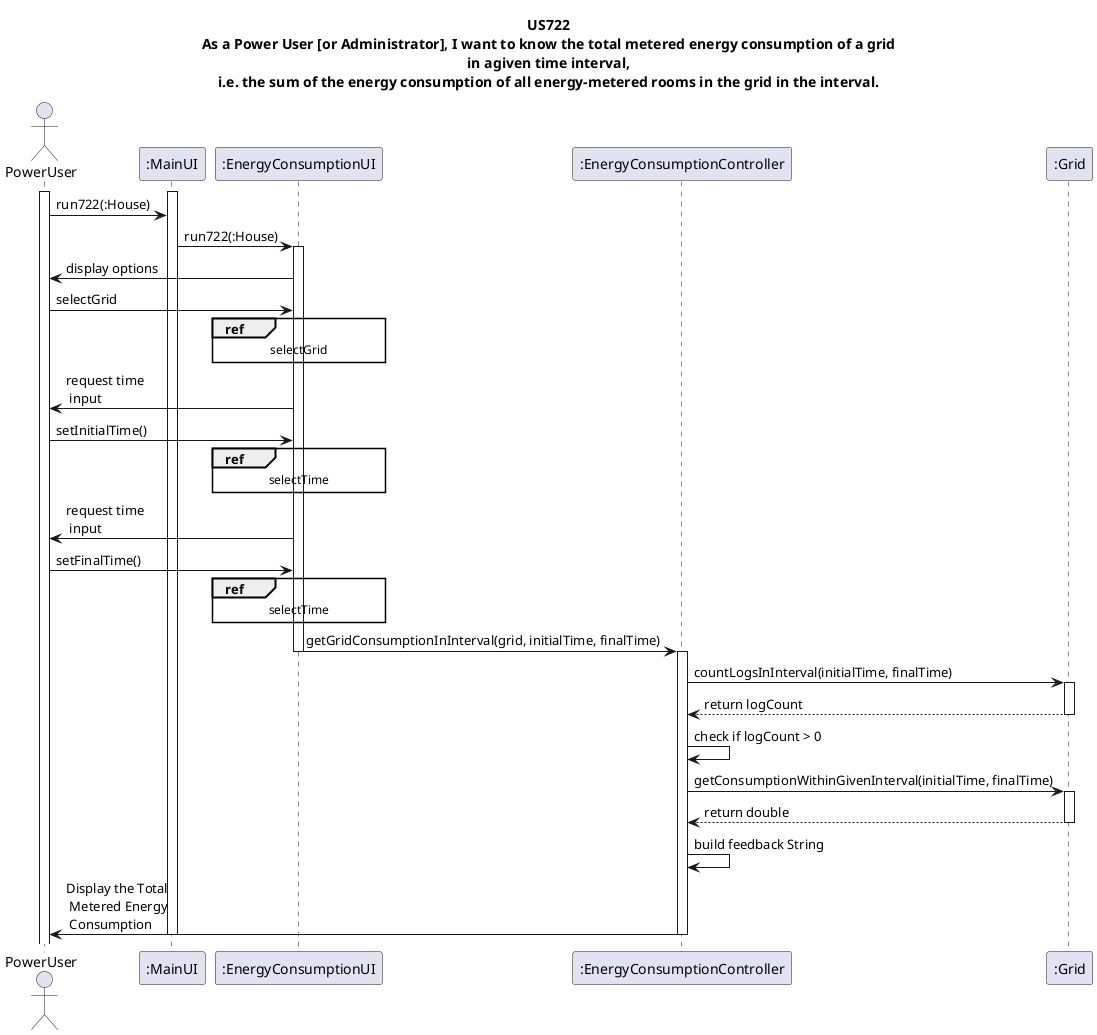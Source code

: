 @startuml
title US722\nAs a Power User [or Administrator], I want to know the total metered energy consumption of a grid\nin agiven time interval,\ni.e. the sum of the energy consumption of all energy-metered rooms in the grid in the interval.
actor PowerUser
activate PowerUser
activate ":MainUI"
PowerUser ->":MainUI": run722(:House)
":MainUI" ->":EnergyConsumptionUI": run722(:House)
activate ":EnergyConsumptionUI"
":EnergyConsumptionUI" -> PowerUser: display options
PowerUser -> ":EnergyConsumptionUI": selectGrid
ref over ":EnergyConsumptionUI"
selectGrid
end ref
":EnergyConsumptionUI" -> PowerUser: request time \n input
PowerUser -> ":EnergyConsumptionUI": setInitialTime()
ref over ":EnergyConsumptionUI"
selectTime
end ref
":EnergyConsumptionUI" -> PowerUser: request time \n input
PowerUser -> ":EnergyConsumptionUI": setFinalTime()
ref over ":EnergyConsumptionUI"
selectTime
end ref
":EnergyConsumptionUI" -> ":EnergyConsumptionController": getGridConsumptionInInterval(grid, initialTime, finalTime)
deactivate ":EnergyConsumptionUI"
activate ":EnergyConsumptionController"
deactivate ":EnergyConsumptionController"
":EnergyConsumptionController" -> ":Grid": countLogsInInterval(initialTime, finalTime)
activate ":Grid"
":Grid" --> ":EnergyConsumptionController": return logCount
deactivate ":Grid"
":EnergyConsumptionController" -> ":EnergyConsumptionController": check if logCount > 0
":EnergyConsumptionController" -> ":Grid": getConsumptionWithinGivenInterval(initialTime, finalTime)
activate ":Grid"
":Grid" --> ":EnergyConsumptionController": return double
deactivate ":Grid"
":EnergyConsumptionController" -> ":EnergyConsumptionController": build feedback String
":EnergyConsumptionController" -> PowerUser: Display the Total\n Metered Energy \n Consumption
deactivate ":EnergyConsumptionController"
deactivate ":MainUI"
@enduml